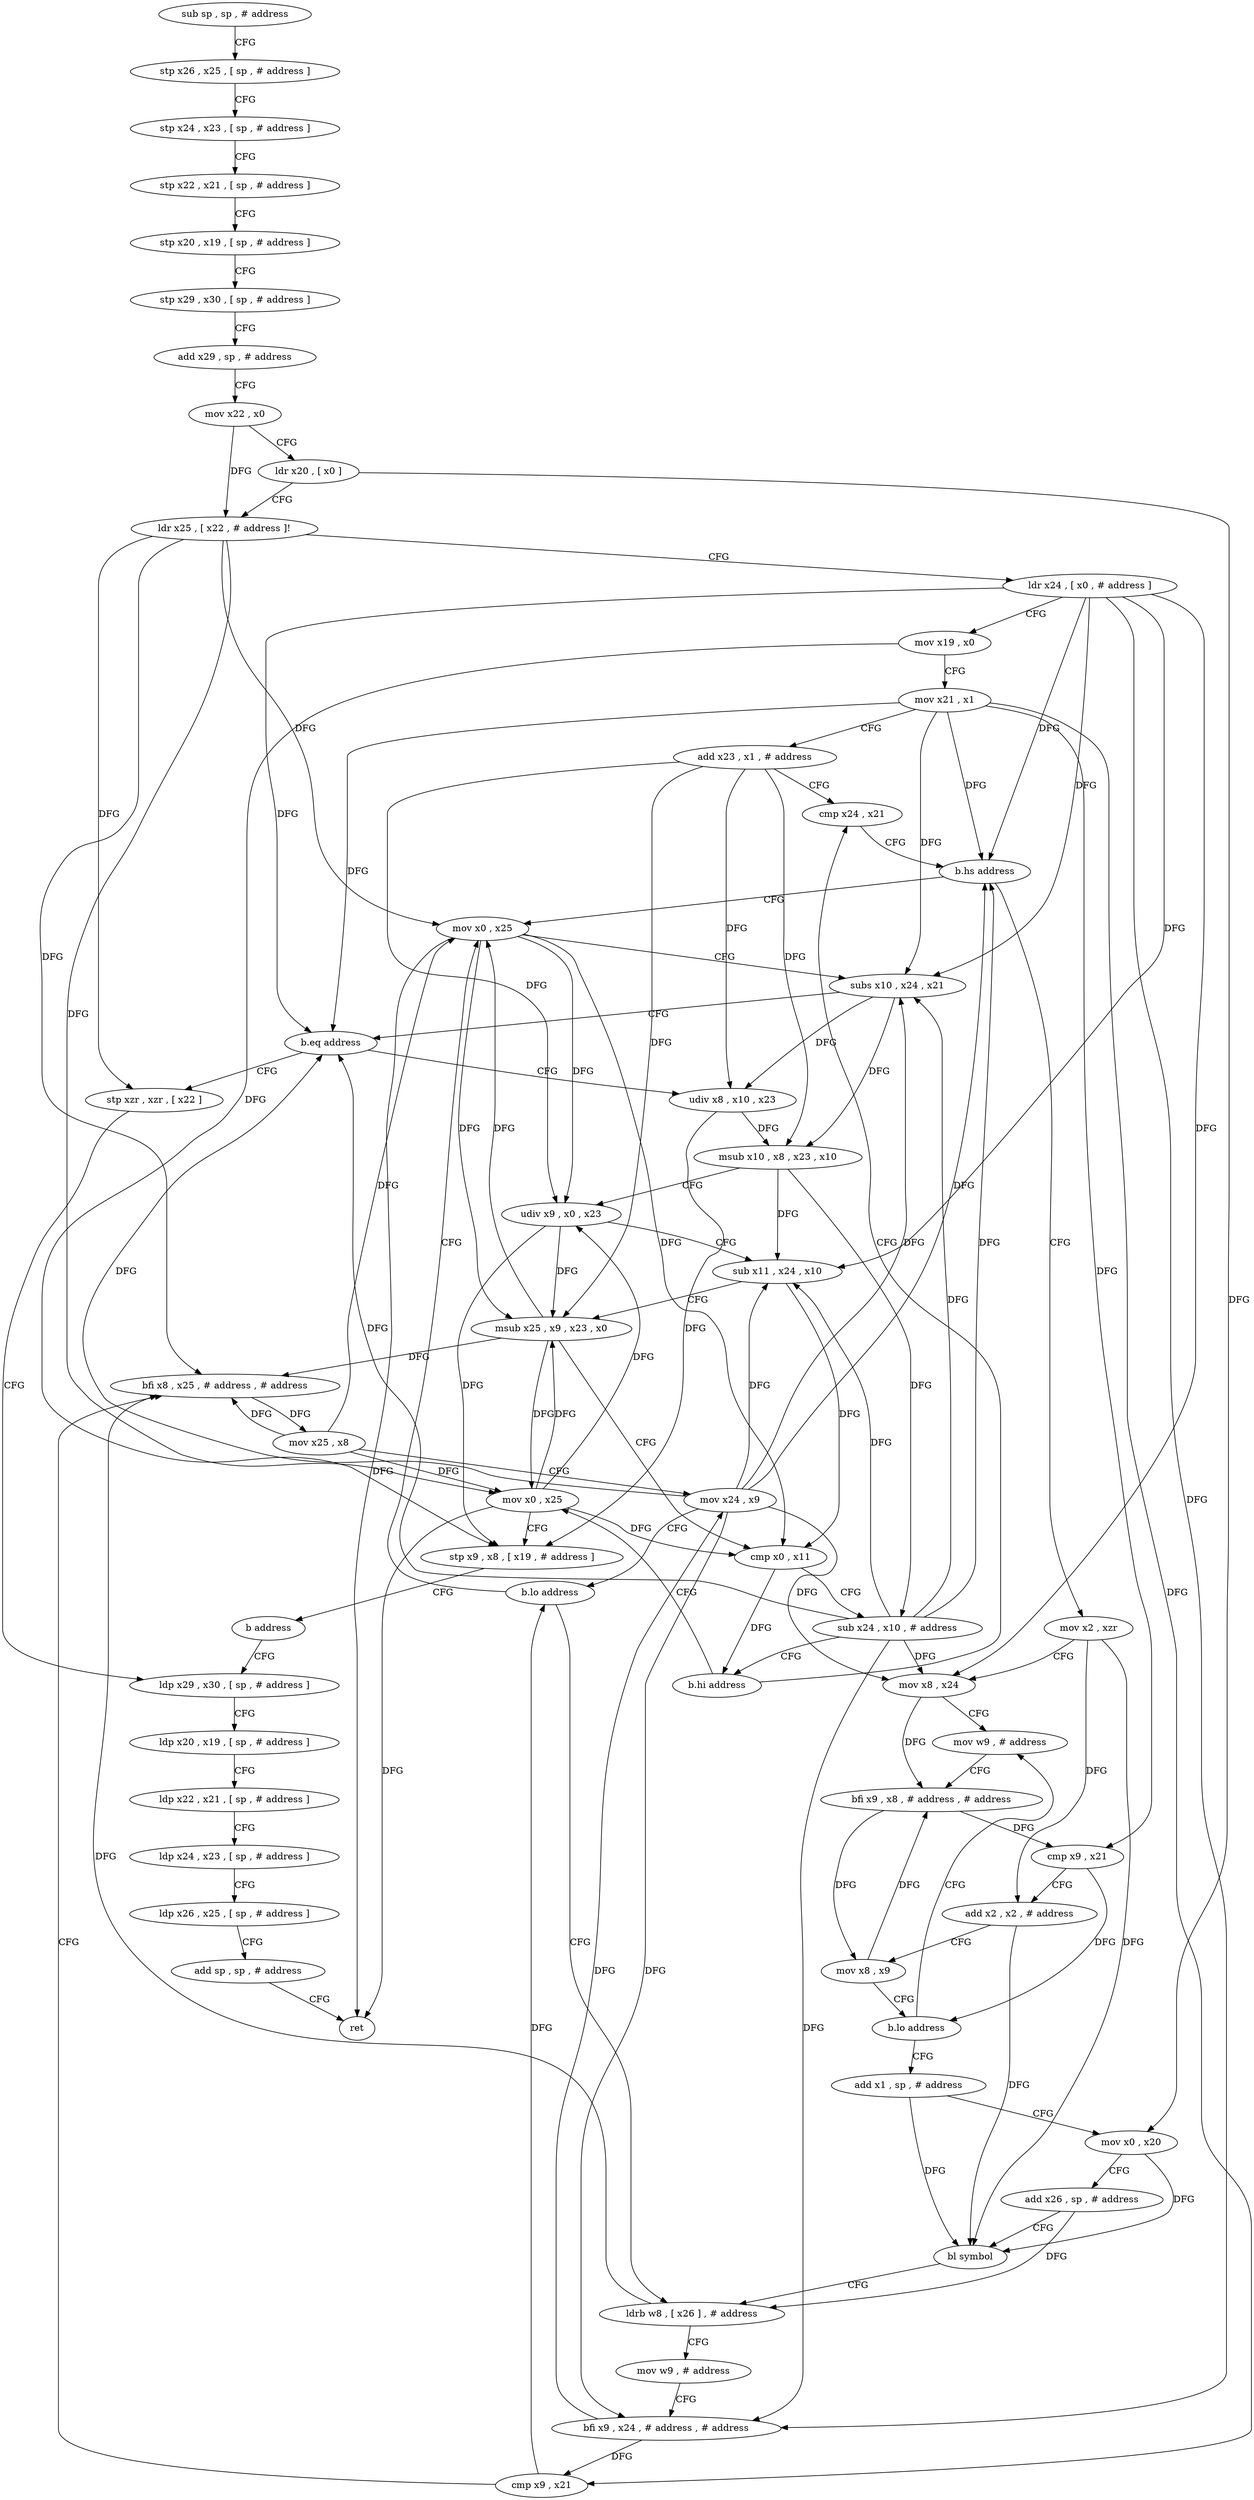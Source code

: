 digraph "func" {
"4223792" [label = "sub sp , sp , # address" ]
"4223796" [label = "stp x26 , x25 , [ sp , # address ]" ]
"4223800" [label = "stp x24 , x23 , [ sp , # address ]" ]
"4223804" [label = "stp x22 , x21 , [ sp , # address ]" ]
"4223808" [label = "stp x20 , x19 , [ sp , # address ]" ]
"4223812" [label = "stp x29 , x30 , [ sp , # address ]" ]
"4223816" [label = "add x29 , sp , # address" ]
"4223820" [label = "mov x22 , x0" ]
"4223824" [label = "ldr x20 , [ x0 ]" ]
"4223828" [label = "ldr x25 , [ x22 , # address ]!" ]
"4223832" [label = "ldr x24 , [ x0 , # address ]" ]
"4223836" [label = "mov x19 , x0" ]
"4223840" [label = "mov x21 , x1" ]
"4223844" [label = "add x23 , x1 , # address" ]
"4223848" [label = "cmp x24 , x21" ]
"4223936" [label = "mov x0 , x25" ]
"4223940" [label = "subs x10 , x24 , x21" ]
"4223944" [label = "b.eq address" ]
"4223992" [label = "stp xzr , xzr , [ x22 ]" ]
"4223948" [label = "udiv x8 , x10 , x23" ]
"4223856" [label = "mov x2 , xzr" ]
"4223860" [label = "mov x8 , x24" ]
"4223864" [label = "mov w9 , # address" ]
"4223996" [label = "ldp x29 , x30 , [ sp , # address ]" ]
"4223952" [label = "msub x10 , x8 , x23 , x10" ]
"4223956" [label = "udiv x9 , x0 , x23" ]
"4223960" [label = "sub x11 , x24 , x10" ]
"4223964" [label = "msub x25 , x9 , x23 , x0" ]
"4223968" [label = "cmp x0 , x11" ]
"4223972" [label = "sub x24 , x10 , # address" ]
"4223976" [label = "b.hi address" ]
"4223980" [label = "mov x0 , x25" ]
"4223868" [label = "bfi x9 , x8 , # address , # address" ]
"4223872" [label = "cmp x9 , x21" ]
"4223876" [label = "add x2 , x2 , # address" ]
"4223880" [label = "mov x8 , x9" ]
"4223884" [label = "b.lo address" ]
"4223888" [label = "add x1 , sp , # address" ]
"4223892" [label = "mov x0 , x20" ]
"4223896" [label = "add x26 , sp , # address" ]
"4223900" [label = "bl symbol" ]
"4223904" [label = "ldrb w8 , [ x26 ] , # address" ]
"4223852" [label = "b.hs address" ]
"4223984" [label = "stp x9 , x8 , [ x19 , # address ]" ]
"4223988" [label = "b address" ]
"4223908" [label = "mov w9 , # address" ]
"4223912" [label = "bfi x9 , x24 , # address , # address" ]
"4223916" [label = "cmp x9 , x21" ]
"4223920" [label = "bfi x8 , x25 , # address , # address" ]
"4223924" [label = "mov x25 , x8" ]
"4223928" [label = "mov x24 , x9" ]
"4223932" [label = "b.lo address" ]
"4224000" [label = "ldp x20 , x19 , [ sp , # address ]" ]
"4224004" [label = "ldp x22 , x21 , [ sp , # address ]" ]
"4224008" [label = "ldp x24 , x23 , [ sp , # address ]" ]
"4224012" [label = "ldp x26 , x25 , [ sp , # address ]" ]
"4224016" [label = "add sp , sp , # address" ]
"4224020" [label = "ret" ]
"4223792" -> "4223796" [ label = "CFG" ]
"4223796" -> "4223800" [ label = "CFG" ]
"4223800" -> "4223804" [ label = "CFG" ]
"4223804" -> "4223808" [ label = "CFG" ]
"4223808" -> "4223812" [ label = "CFG" ]
"4223812" -> "4223816" [ label = "CFG" ]
"4223816" -> "4223820" [ label = "CFG" ]
"4223820" -> "4223824" [ label = "CFG" ]
"4223820" -> "4223828" [ label = "DFG" ]
"4223824" -> "4223828" [ label = "CFG" ]
"4223824" -> "4223892" [ label = "DFG" ]
"4223828" -> "4223832" [ label = "CFG" ]
"4223828" -> "4223992" [ label = "DFG" ]
"4223828" -> "4223936" [ label = "DFG" ]
"4223828" -> "4223980" [ label = "DFG" ]
"4223828" -> "4223920" [ label = "DFG" ]
"4223832" -> "4223836" [ label = "CFG" ]
"4223832" -> "4223852" [ label = "DFG" ]
"4223832" -> "4223940" [ label = "DFG" ]
"4223832" -> "4223944" [ label = "DFG" ]
"4223832" -> "4223860" [ label = "DFG" ]
"4223832" -> "4223960" [ label = "DFG" ]
"4223832" -> "4223912" [ label = "DFG" ]
"4223836" -> "4223840" [ label = "CFG" ]
"4223836" -> "4223984" [ label = "DFG" ]
"4223840" -> "4223844" [ label = "CFG" ]
"4223840" -> "4223852" [ label = "DFG" ]
"4223840" -> "4223940" [ label = "DFG" ]
"4223840" -> "4223944" [ label = "DFG" ]
"4223840" -> "4223872" [ label = "DFG" ]
"4223840" -> "4223916" [ label = "DFG" ]
"4223844" -> "4223848" [ label = "CFG" ]
"4223844" -> "4223948" [ label = "DFG" ]
"4223844" -> "4223952" [ label = "DFG" ]
"4223844" -> "4223956" [ label = "DFG" ]
"4223844" -> "4223964" [ label = "DFG" ]
"4223848" -> "4223852" [ label = "CFG" ]
"4223936" -> "4223940" [ label = "CFG" ]
"4223936" -> "4223956" [ label = "DFG" ]
"4223936" -> "4223964" [ label = "DFG" ]
"4223936" -> "4223968" [ label = "DFG" ]
"4223936" -> "4224020" [ label = "DFG" ]
"4223940" -> "4223944" [ label = "CFG" ]
"4223940" -> "4223948" [ label = "DFG" ]
"4223940" -> "4223952" [ label = "DFG" ]
"4223944" -> "4223992" [ label = "CFG" ]
"4223944" -> "4223948" [ label = "CFG" ]
"4223992" -> "4223996" [ label = "CFG" ]
"4223948" -> "4223952" [ label = "DFG" ]
"4223948" -> "4223984" [ label = "DFG" ]
"4223856" -> "4223860" [ label = "CFG" ]
"4223856" -> "4223876" [ label = "DFG" ]
"4223856" -> "4223900" [ label = "DFG" ]
"4223860" -> "4223864" [ label = "CFG" ]
"4223860" -> "4223868" [ label = "DFG" ]
"4223864" -> "4223868" [ label = "CFG" ]
"4223996" -> "4224000" [ label = "CFG" ]
"4223952" -> "4223956" [ label = "CFG" ]
"4223952" -> "4223960" [ label = "DFG" ]
"4223952" -> "4223972" [ label = "DFG" ]
"4223956" -> "4223960" [ label = "CFG" ]
"4223956" -> "4223964" [ label = "DFG" ]
"4223956" -> "4223984" [ label = "DFG" ]
"4223960" -> "4223964" [ label = "CFG" ]
"4223960" -> "4223968" [ label = "DFG" ]
"4223964" -> "4223968" [ label = "CFG" ]
"4223964" -> "4223936" [ label = "DFG" ]
"4223964" -> "4223980" [ label = "DFG" ]
"4223964" -> "4223920" [ label = "DFG" ]
"4223968" -> "4223972" [ label = "CFG" ]
"4223968" -> "4223976" [ label = "DFG" ]
"4223972" -> "4223976" [ label = "CFG" ]
"4223972" -> "4223860" [ label = "DFG" ]
"4223972" -> "4223852" [ label = "DFG" ]
"4223972" -> "4223940" [ label = "DFG" ]
"4223972" -> "4223944" [ label = "DFG" ]
"4223972" -> "4223960" [ label = "DFG" ]
"4223972" -> "4223912" [ label = "DFG" ]
"4223976" -> "4223848" [ label = "CFG" ]
"4223976" -> "4223980" [ label = "CFG" ]
"4223980" -> "4223984" [ label = "CFG" ]
"4223980" -> "4223956" [ label = "DFG" ]
"4223980" -> "4223964" [ label = "DFG" ]
"4223980" -> "4223968" [ label = "DFG" ]
"4223980" -> "4224020" [ label = "DFG" ]
"4223868" -> "4223872" [ label = "DFG" ]
"4223868" -> "4223880" [ label = "DFG" ]
"4223872" -> "4223876" [ label = "CFG" ]
"4223872" -> "4223884" [ label = "DFG" ]
"4223876" -> "4223880" [ label = "CFG" ]
"4223876" -> "4223900" [ label = "DFG" ]
"4223880" -> "4223884" [ label = "CFG" ]
"4223880" -> "4223868" [ label = "DFG" ]
"4223884" -> "4223864" [ label = "CFG" ]
"4223884" -> "4223888" [ label = "CFG" ]
"4223888" -> "4223892" [ label = "CFG" ]
"4223888" -> "4223900" [ label = "DFG" ]
"4223892" -> "4223896" [ label = "CFG" ]
"4223892" -> "4223900" [ label = "DFG" ]
"4223896" -> "4223900" [ label = "CFG" ]
"4223896" -> "4223904" [ label = "DFG" ]
"4223900" -> "4223904" [ label = "CFG" ]
"4223904" -> "4223908" [ label = "CFG" ]
"4223904" -> "4223920" [ label = "DFG" ]
"4223852" -> "4223936" [ label = "CFG" ]
"4223852" -> "4223856" [ label = "CFG" ]
"4223984" -> "4223988" [ label = "CFG" ]
"4223988" -> "4223996" [ label = "CFG" ]
"4223908" -> "4223912" [ label = "CFG" ]
"4223912" -> "4223916" [ label = "DFG" ]
"4223912" -> "4223928" [ label = "DFG" ]
"4223916" -> "4223920" [ label = "CFG" ]
"4223916" -> "4223932" [ label = "DFG" ]
"4223920" -> "4223924" [ label = "DFG" ]
"4223924" -> "4223928" [ label = "CFG" ]
"4223924" -> "4223936" [ label = "DFG" ]
"4223924" -> "4223980" [ label = "DFG" ]
"4223924" -> "4223920" [ label = "DFG" ]
"4223928" -> "4223932" [ label = "CFG" ]
"4223928" -> "4223860" [ label = "DFG" ]
"4223928" -> "4223912" [ label = "DFG" ]
"4223928" -> "4223852" [ label = "DFG" ]
"4223928" -> "4223940" [ label = "DFG" ]
"4223928" -> "4223944" [ label = "DFG" ]
"4223928" -> "4223960" [ label = "DFG" ]
"4223932" -> "4223904" [ label = "CFG" ]
"4223932" -> "4223936" [ label = "CFG" ]
"4224000" -> "4224004" [ label = "CFG" ]
"4224004" -> "4224008" [ label = "CFG" ]
"4224008" -> "4224012" [ label = "CFG" ]
"4224012" -> "4224016" [ label = "CFG" ]
"4224016" -> "4224020" [ label = "CFG" ]
}
